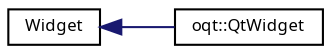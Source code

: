 digraph G
{
  bgcolor="transparent";
  edge [fontname="FreeSans.ttf",fontsize="8",labelfontname="FreeSans.ttf",labelfontsize="8"];
  node [fontname="FreeSans.ttf",fontsize="8",shape=record];
  rankdir=LR;
  Node1 [label="Widget",height=0.2,width=0.4,color="black",URL="$class_widget.html"];
  Node1 -> Node2 [dir=back,color="midnightblue",fontsize="8",style="solid",fontname="FreeSans.ttf"];
  Node2 [label="oqt::QtWidget",height=0.2,width=0.4,color="black",URL="$classoqt_1_1_qt_widget.html"];
}
